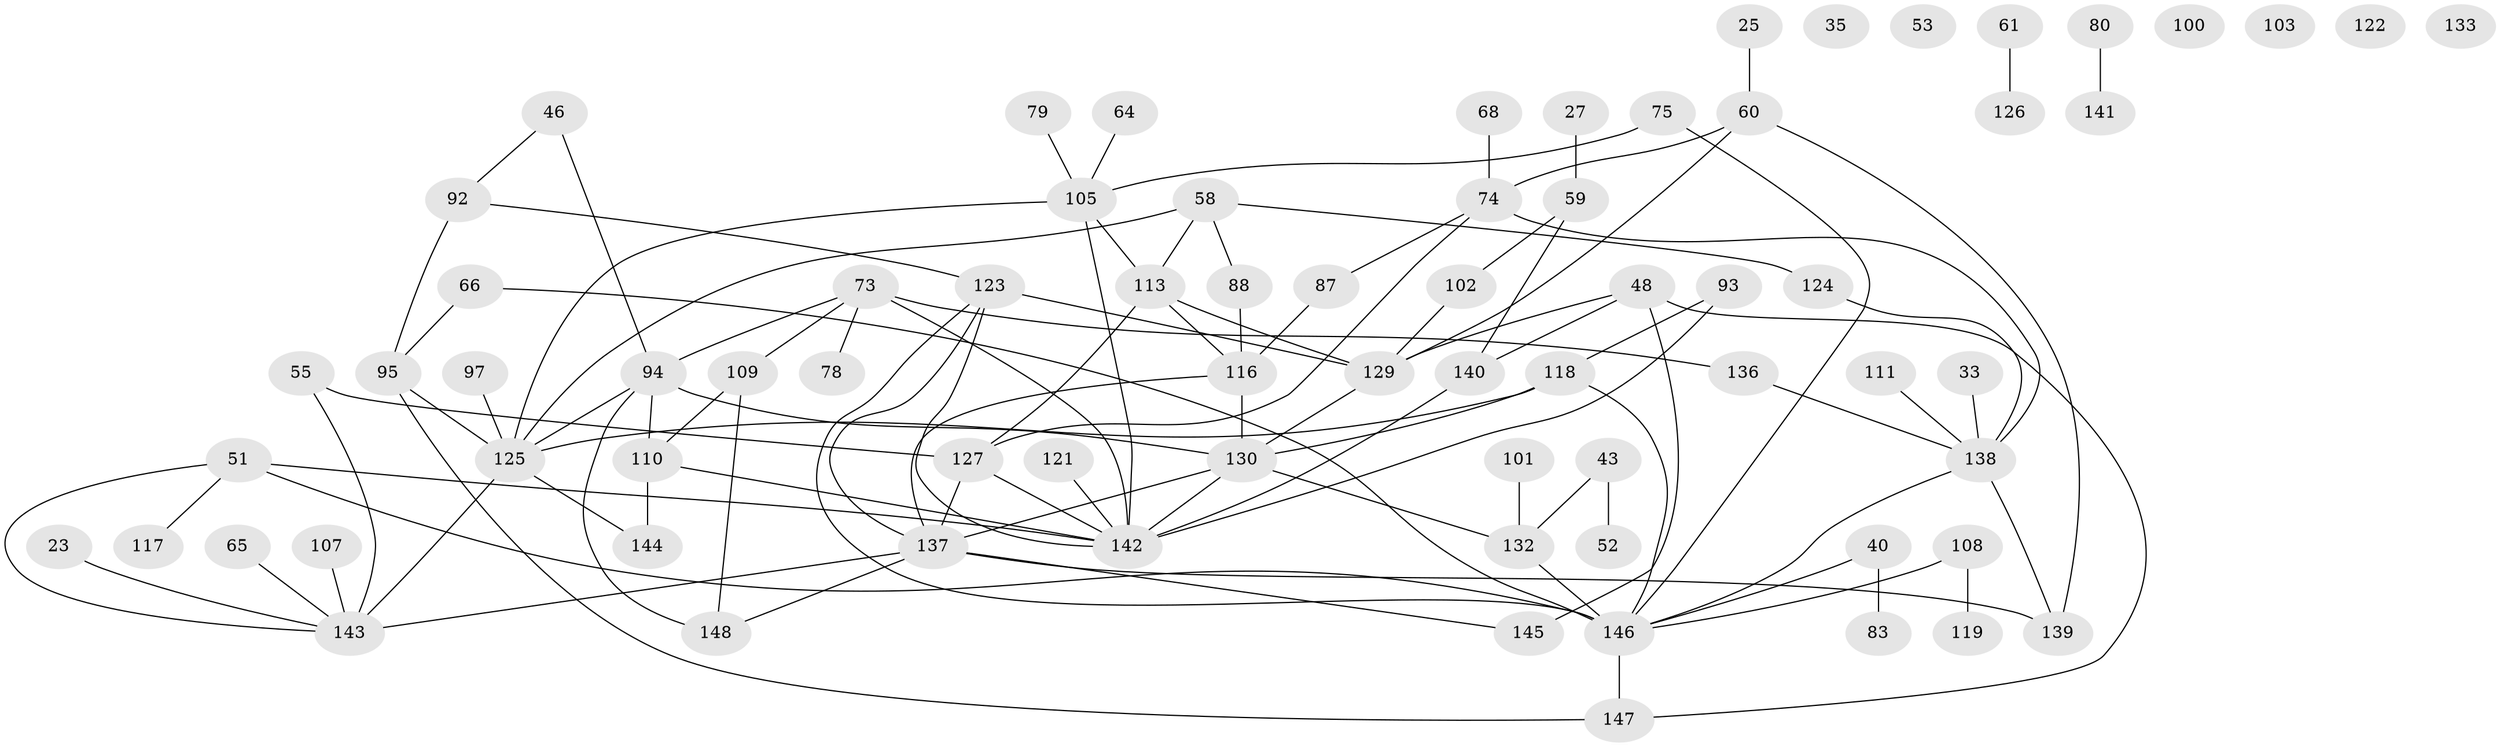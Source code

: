 // original degree distribution, {1: 0.21621621621621623, 2: 0.24324324324324326, 4: 0.1891891891891892, 5: 0.060810810810810814, 3: 0.19594594594594594, 6: 0.04054054054054054, 0: 0.04054054054054054, 7: 0.013513513513513514}
// Generated by graph-tools (version 1.1) at 2025/40/03/09/25 04:40:12]
// undirected, 74 vertices, 105 edges
graph export_dot {
graph [start="1"]
  node [color=gray90,style=filled];
  23;
  25;
  27;
  33;
  35;
  40;
  43;
  46 [super="+22"];
  48 [super="+19+10"];
  51;
  52;
  53;
  55;
  58;
  59;
  60;
  61;
  64;
  65;
  66;
  68;
  73 [super="+30+4"];
  74 [super="+57"];
  75;
  78;
  79;
  80;
  83;
  87;
  88 [super="+67"];
  92 [super="+39"];
  93;
  94 [super="+42"];
  95;
  97;
  100;
  101;
  102;
  103;
  105 [super="+71+54+82"];
  107;
  108;
  109;
  110 [super="+104"];
  111;
  113;
  116 [super="+7"];
  117;
  118 [super="+72"];
  119;
  121;
  122;
  123 [super="+6+47+86"];
  124;
  125 [super="+112"];
  126;
  127 [super="+77"];
  129 [super="+128"];
  130 [super="+114+89"];
  132 [super="+99"];
  133;
  136;
  137 [super="+31+85+115"];
  138 [super="+135"];
  139 [super="+16+20+24"];
  140 [super="+49+134"];
  141;
  142 [super="+2+131+120"];
  143 [super="+106+18"];
  144 [super="+98"];
  145 [super="+70"];
  146 [super="+34+96"];
  147;
  148 [super="+76"];
  23 -- 143;
  25 -- 60;
  27 -- 59;
  33 -- 138;
  40 -- 83;
  40 -- 146;
  43 -- 52;
  43 -- 132;
  46 -- 94;
  46 -- 92;
  48 -- 129 [weight=2];
  48 -- 145 [weight=2];
  48 -- 147;
  48 -- 140;
  51 -- 117;
  51 -- 142;
  51 -- 146;
  51 -- 143;
  55 -- 143;
  55 -- 127;
  58 -- 88;
  58 -- 113;
  58 -- 124;
  58 -- 125;
  59 -- 102;
  59 -- 140 [weight=2];
  60 -- 129;
  60 -- 74;
  60 -- 139;
  61 -- 126;
  64 -- 105;
  65 -- 143;
  66 -- 95;
  66 -- 146;
  68 -- 74;
  73 -- 109 [weight=2];
  73 -- 94;
  73 -- 78;
  73 -- 136;
  73 -- 142 [weight=3];
  74 -- 87;
  74 -- 138 [weight=2];
  74 -- 127;
  75 -- 146;
  75 -- 105;
  79 -- 105;
  80 -- 141;
  87 -- 116;
  88 -- 116;
  92 -- 95 [weight=2];
  92 -- 123;
  93 -- 118;
  93 -- 142;
  94 -- 125 [weight=2];
  94 -- 130;
  94 -- 148;
  94 -- 110;
  95 -- 125 [weight=2];
  95 -- 147;
  97 -- 125;
  101 -- 132;
  102 -- 129;
  105 -- 113;
  105 -- 142 [weight=3];
  105 -- 125;
  107 -- 143;
  108 -- 119;
  108 -- 146;
  109 -- 110;
  109 -- 148;
  110 -- 144;
  110 -- 142;
  111 -- 138;
  113 -- 116;
  113 -- 127;
  113 -- 129;
  116 -- 130 [weight=3];
  116 -- 137;
  118 -- 146;
  118 -- 125;
  118 -- 130;
  121 -- 142;
  123 -- 142;
  123 -- 146;
  123 -- 129;
  123 -- 137;
  124 -- 138;
  125 -- 143;
  125 -- 144;
  127 -- 137;
  127 -- 142;
  129 -- 130 [weight=2];
  130 -- 137 [weight=2];
  130 -- 142 [weight=2];
  130 -- 132;
  132 -- 146 [weight=3];
  136 -- 138;
  137 -- 139;
  137 -- 143 [weight=2];
  137 -- 145;
  137 -- 148;
  138 -- 139;
  138 -- 146;
  140 -- 142;
  146 -- 147;
}
